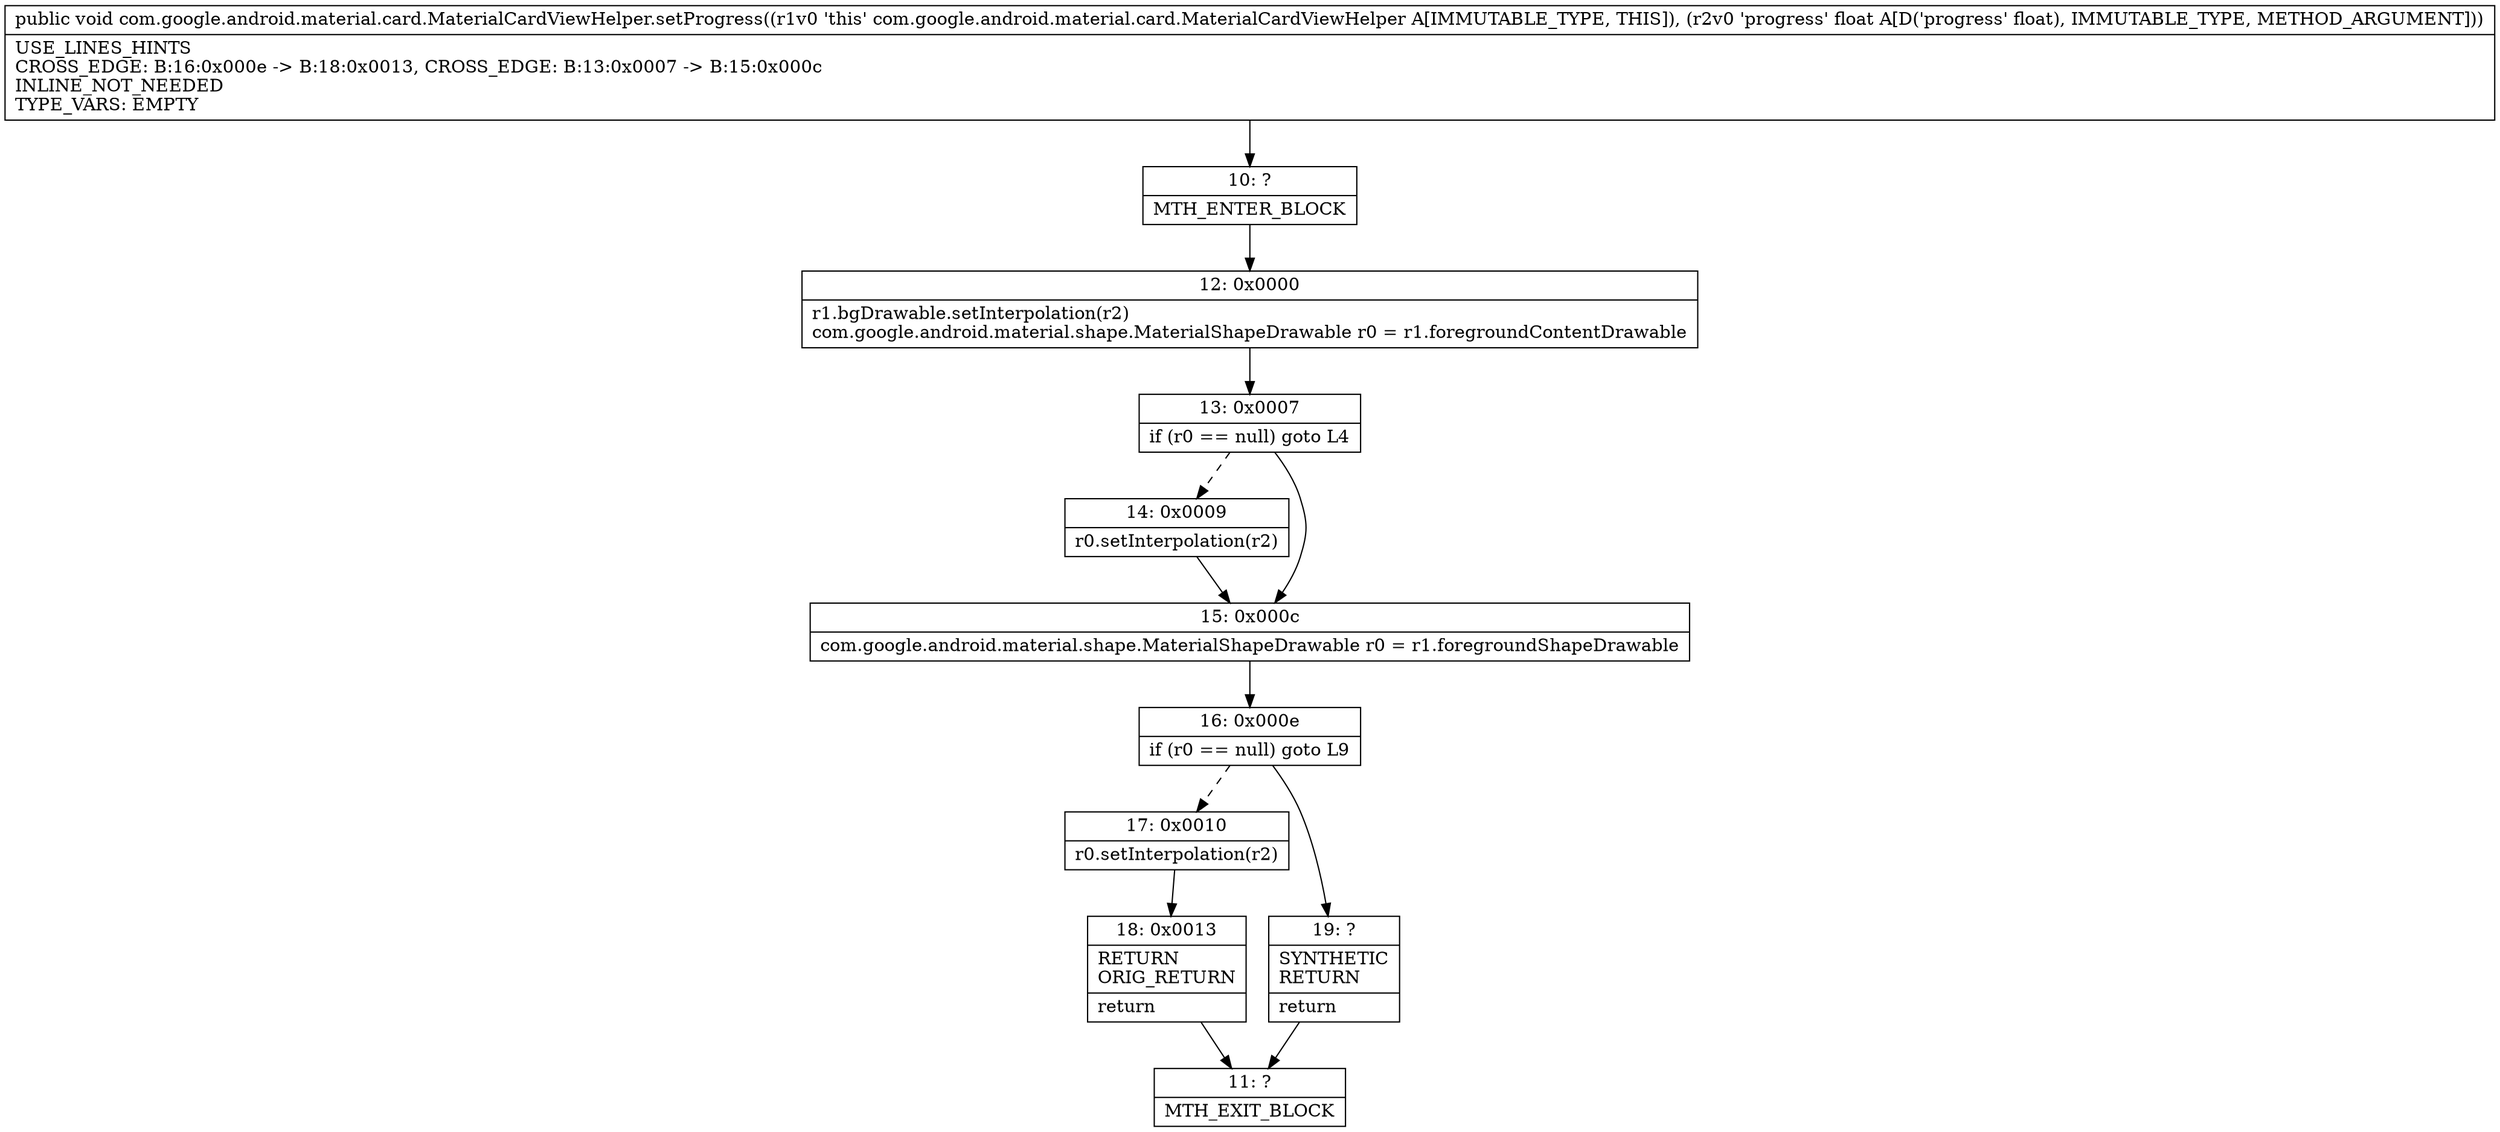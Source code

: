 digraph "CFG forcom.google.android.material.card.MaterialCardViewHelper.setProgress(F)V" {
Node_10 [shape=record,label="{10\:\ ?|MTH_ENTER_BLOCK\l}"];
Node_12 [shape=record,label="{12\:\ 0x0000|r1.bgDrawable.setInterpolation(r2)\lcom.google.android.material.shape.MaterialShapeDrawable r0 = r1.foregroundContentDrawable\l}"];
Node_13 [shape=record,label="{13\:\ 0x0007|if (r0 == null) goto L4\l}"];
Node_14 [shape=record,label="{14\:\ 0x0009|r0.setInterpolation(r2)\l}"];
Node_15 [shape=record,label="{15\:\ 0x000c|com.google.android.material.shape.MaterialShapeDrawable r0 = r1.foregroundShapeDrawable\l}"];
Node_16 [shape=record,label="{16\:\ 0x000e|if (r0 == null) goto L9\l}"];
Node_17 [shape=record,label="{17\:\ 0x0010|r0.setInterpolation(r2)\l}"];
Node_18 [shape=record,label="{18\:\ 0x0013|RETURN\lORIG_RETURN\l|return\l}"];
Node_11 [shape=record,label="{11\:\ ?|MTH_EXIT_BLOCK\l}"];
Node_19 [shape=record,label="{19\:\ ?|SYNTHETIC\lRETURN\l|return\l}"];
MethodNode[shape=record,label="{public void com.google.android.material.card.MaterialCardViewHelper.setProgress((r1v0 'this' com.google.android.material.card.MaterialCardViewHelper A[IMMUTABLE_TYPE, THIS]), (r2v0 'progress' float A[D('progress' float), IMMUTABLE_TYPE, METHOD_ARGUMENT]))  | USE_LINES_HINTS\lCROSS_EDGE: B:16:0x000e \-\> B:18:0x0013, CROSS_EDGE: B:13:0x0007 \-\> B:15:0x000c\lINLINE_NOT_NEEDED\lTYPE_VARS: EMPTY\l}"];
MethodNode -> Node_10;Node_10 -> Node_12;
Node_12 -> Node_13;
Node_13 -> Node_14[style=dashed];
Node_13 -> Node_15;
Node_14 -> Node_15;
Node_15 -> Node_16;
Node_16 -> Node_17[style=dashed];
Node_16 -> Node_19;
Node_17 -> Node_18;
Node_18 -> Node_11;
Node_19 -> Node_11;
}

